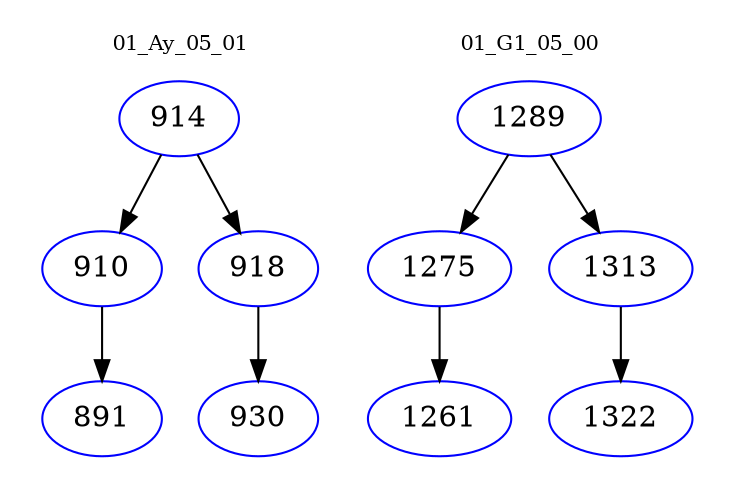 digraph{
subgraph cluster_0 {
color = white
label = "01_Ay_05_01";
fontsize=10;
T0_914 [label="914", color="blue"]
T0_914 -> T0_910 [color="black"]
T0_910 [label="910", color="blue"]
T0_910 -> T0_891 [color="black"]
T0_891 [label="891", color="blue"]
T0_914 -> T0_918 [color="black"]
T0_918 [label="918", color="blue"]
T0_918 -> T0_930 [color="black"]
T0_930 [label="930", color="blue"]
}
subgraph cluster_1 {
color = white
label = "01_G1_05_00";
fontsize=10;
T1_1289 [label="1289", color="blue"]
T1_1289 -> T1_1275 [color="black"]
T1_1275 [label="1275", color="blue"]
T1_1275 -> T1_1261 [color="black"]
T1_1261 [label="1261", color="blue"]
T1_1289 -> T1_1313 [color="black"]
T1_1313 [label="1313", color="blue"]
T1_1313 -> T1_1322 [color="black"]
T1_1322 [label="1322", color="blue"]
}
}
